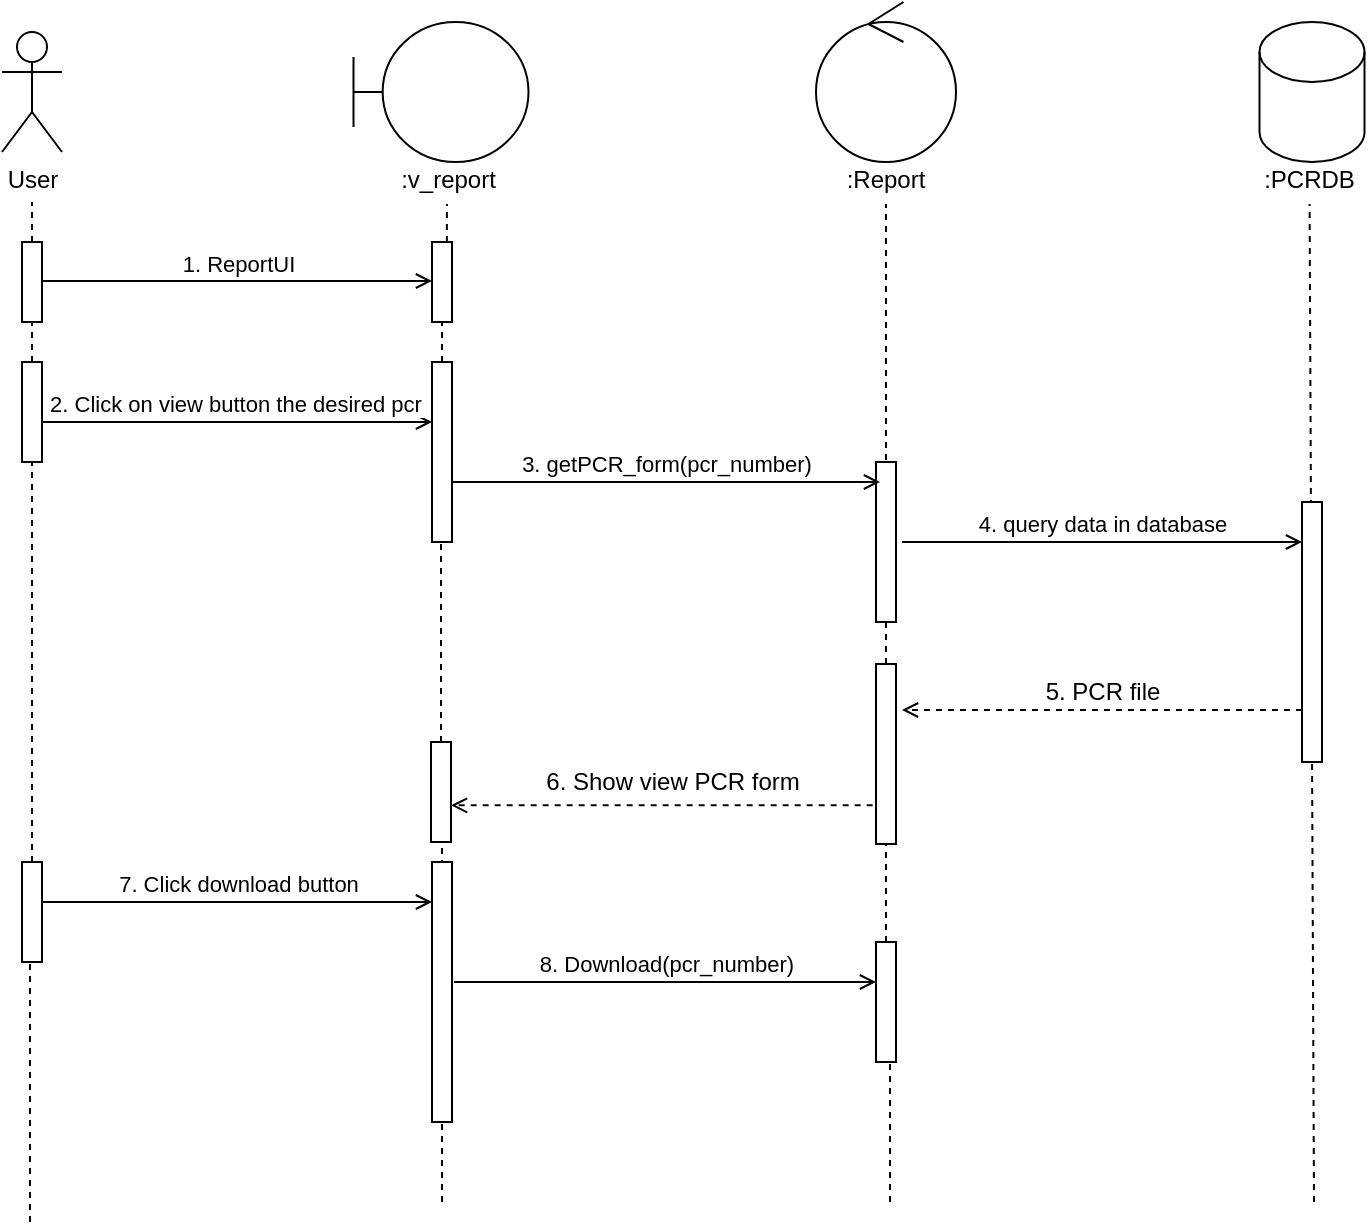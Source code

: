 <mxfile version="13.6.10" type="browser"><diagram id="kgpKYQtTHZ0yAKxKKP6v" name="Page-1"><mxGraphModel dx="1038" dy="548" grid="1" gridSize="10" guides="1" tooltips="1" connect="1" arrows="1" fold="1" page="1" pageScale="1" pageWidth="850" pageHeight="1100" math="0" shadow="0"><root><mxCell id="0"/><mxCell id="1" parent="0"/><mxCell id="rauud1Si17nfukhk4gyO-1" value="User" style="shape=umlActor;verticalLabelPosition=bottom;verticalAlign=top;html=1;outlineConnect=0;" parent="1" vertex="1"><mxGeometry x="90" y="65" width="30" height="60" as="geometry"/></mxCell><mxCell id="rauud1Si17nfukhk4gyO-3" value="" style="shape=umlBoundary;whiteSpace=wrap;html=1;" parent="1" vertex="1"><mxGeometry x="265.75" y="60" width="87.5" height="70" as="geometry"/></mxCell><mxCell id="rauud1Si17nfukhk4gyO-4" value="" style="ellipse;shape=umlControl;whiteSpace=wrap;html=1;" parent="1" vertex="1"><mxGeometry x="497" y="50" width="70" height="80" as="geometry"/></mxCell><mxCell id="rauud1Si17nfukhk4gyO-5" value="" style="shape=cylinder3;whiteSpace=wrap;html=1;boundedLbl=1;backgroundOutline=1;size=15;" parent="1" vertex="1"><mxGeometry x="718.75" y="60" width="52.5" height="70" as="geometry"/></mxCell><mxCell id="rauud1Si17nfukhk4gyO-7" value="" style="endArrow=none;dashed=1;html=1;" parent="1" source="Y4jDeEHZE007pCUQyDBM-3" target="rauud1Si17nfukhk4gyO-10" edge="1"><mxGeometry width="50" height="50" relative="1" as="geometry"><mxPoint x="310" y="660" as="sourcePoint"/><mxPoint x="310" y="70" as="targetPoint"/></mxGeometry></mxCell><mxCell id="rauud1Si17nfukhk4gyO-8" value="" style="endArrow=none;dashed=1;html=1;" parent="1" source="rauud1Si17nfukhk4gyO-21" target="rauud1Si17nfukhk4gyO-11" edge="1"><mxGeometry width="50" height="50" relative="1" as="geometry"><mxPoint x="534.5" y="660" as="sourcePoint"/><mxPoint x="534.5" y="220" as="targetPoint"/></mxGeometry></mxCell><mxCell id="rauud1Si17nfukhk4gyO-9" value="" style="endArrow=none;dashed=1;html=1;" parent="1" target="rauud1Si17nfukhk4gyO-12" edge="1"><mxGeometry width="50" height="50" relative="1" as="geometry"><mxPoint x="746" y="650" as="sourcePoint"/><mxPoint x="745.75" y="217" as="targetPoint"/></mxGeometry></mxCell><mxCell id="rauud1Si17nfukhk4gyO-10" value=":v_report" style="text;align=center;fontStyle=0;verticalAlign=middle;spacingLeft=3;spacingRight=3;strokeColor=none;rotatable=0;points=[[0,0.5],[1,0.5]];portConstraint=eastwest;" parent="1" vertex="1"><mxGeometry x="273.25" y="125" width="80" height="26" as="geometry"/></mxCell><mxCell id="rauud1Si17nfukhk4gyO-11" value=":Report" style="text;align=center;fontStyle=0;verticalAlign=middle;spacingLeft=3;spacingRight=3;strokeColor=none;rotatable=0;points=[[0,0.5],[1,0.5]];portConstraint=eastwest;" parent="1" vertex="1"><mxGeometry x="492" y="125" width="80" height="26" as="geometry"/></mxCell><mxCell id="rauud1Si17nfukhk4gyO-12" value=":PCRDB" style="text;align=center;fontStyle=0;verticalAlign=middle;spacingLeft=3;spacingRight=3;strokeColor=none;rotatable=0;points=[[0,0.5],[1,0.5]];portConstraint=eastwest;" parent="1" vertex="1"><mxGeometry x="718.75" y="125" width="50" height="26" as="geometry"/></mxCell><mxCell id="rauud1Si17nfukhk4gyO-13" value="" style="html=1;points=[];perimeter=orthogonalPerimeter;" parent="1" vertex="1"><mxGeometry x="100" y="230" width="10" height="50" as="geometry"/></mxCell><mxCell id="rauud1Si17nfukhk4gyO-14" value="" style="endArrow=none;dashed=1;html=1;" parent="1" source="x5GWuW0OhlRbJvoWlf_7-9" target="rauud1Si17nfukhk4gyO-13" edge="1"><mxGeometry width="50" height="50" relative="1" as="geometry"><mxPoint x="104" y="560" as="sourcePoint"/><mxPoint x="104.5" y="220" as="targetPoint"/></mxGeometry></mxCell><mxCell id="rauud1Si17nfukhk4gyO-15" value="2. Click on view button the desired pcr&amp;nbsp;" style="html=1;verticalAlign=bottom;endArrow=open;endFill=0;" parent="1" target="rauud1Si17nfukhk4gyO-16" edge="1"><mxGeometry width="80" relative="1" as="geometry"><mxPoint x="110" y="260" as="sourcePoint"/><mxPoint x="190" y="260" as="targetPoint"/></mxGeometry></mxCell><mxCell id="rauud1Si17nfukhk4gyO-16" value="" style="html=1;points=[];perimeter=orthogonalPerimeter;" parent="1" vertex="1"><mxGeometry x="305" y="230" width="10" height="90" as="geometry"/></mxCell><mxCell id="rauud1Si17nfukhk4gyO-17" value="" style="html=1;points=[];perimeter=orthogonalPerimeter;" parent="1" vertex="1"><mxGeometry x="527" y="280" width="10" height="80" as="geometry"/></mxCell><mxCell id="rauud1Si17nfukhk4gyO-18" value="3. getPCR_form(pcr_number)" style="html=1;verticalAlign=bottom;endArrow=open;endFill=0;" parent="1" edge="1"><mxGeometry width="80" relative="1" as="geometry"><mxPoint x="315" y="290" as="sourcePoint"/><mxPoint x="529" y="290.0" as="targetPoint"/></mxGeometry></mxCell><mxCell id="rauud1Si17nfukhk4gyO-19" value="4. query data in database" style="html=1;verticalAlign=bottom;endArrow=open;endFill=0;" parent="1" target="rauud1Si17nfukhk4gyO-20" edge="1"><mxGeometry width="80" relative="1" as="geometry"><mxPoint x="540" y="320" as="sourcePoint"/><mxPoint x="620" y="320" as="targetPoint"/></mxGeometry></mxCell><mxCell id="rauud1Si17nfukhk4gyO-20" value="" style="html=1;points=[];perimeter=orthogonalPerimeter;" parent="1" vertex="1"><mxGeometry x="740" y="300" width="10" height="130" as="geometry"/></mxCell><mxCell id="rauud1Si17nfukhk4gyO-21" value="" style="html=1;points=[];perimeter=orthogonalPerimeter;" parent="1" vertex="1"><mxGeometry x="527" y="381" width="10" height="90" as="geometry"/></mxCell><mxCell id="rauud1Si17nfukhk4gyO-22" value="" style="endArrow=none;dashed=1;html=1;" parent="1" source="x5GWuW0OhlRbJvoWlf_7-14" target="rauud1Si17nfukhk4gyO-21" edge="1"><mxGeometry width="50" height="50" relative="1" as="geometry"><mxPoint x="534" y="650" as="sourcePoint"/><mxPoint x="534.5" y="220" as="targetPoint"/></mxGeometry></mxCell><mxCell id="rauud1Si17nfukhk4gyO-23" value="" style="html=1;verticalAlign=bottom;endArrow=open;endFill=0;dashed=1;" parent="1" source="rauud1Si17nfukhk4gyO-20" edge="1"><mxGeometry width="80" relative="1" as="geometry"><mxPoint x="640" y="400" as="sourcePoint"/><mxPoint x="540" y="404" as="targetPoint"/></mxGeometry></mxCell><mxCell id="rauud1Si17nfukhk4gyO-24" value="5. PCR file " style="text;html=1;align=center;verticalAlign=middle;resizable=0;points=[];autosize=1;" parent="1" vertex="1"><mxGeometry x="605" y="385" width="70" height="20" as="geometry"/></mxCell><mxCell id="x5GWuW0OhlRbJvoWlf_7-3" value="" style="html=1;points=[];perimeter=orthogonalPerimeter;" parent="1" vertex="1"><mxGeometry x="304.5" y="420" width="10" height="50" as="geometry"/></mxCell><mxCell id="x5GWuW0OhlRbJvoWlf_7-4" value="" style="endArrow=none;dashed=1;html=1;" parent="1" target="x5GWuW0OhlRbJvoWlf_7-3" edge="1"><mxGeometry width="50" height="50" relative="1" as="geometry"><mxPoint x="310" y="650" as="sourcePoint"/><mxPoint x="310" y="220" as="targetPoint"/></mxGeometry></mxCell><mxCell id="x5GWuW0OhlRbJvoWlf_7-6" value="" style="html=1;verticalAlign=bottom;endArrow=open;endFill=0;dashed=1;exitX=-0.167;exitY=0.785;exitDx=0;exitDy=0;exitPerimeter=0;" parent="1" source="rauud1Si17nfukhk4gyO-21" target="x5GWuW0OhlRbJvoWlf_7-3" edge="1"><mxGeometry width="80" relative="1" as="geometry"><mxPoint x="515" y="405" as="sourcePoint"/><mxPoint x="315" y="405" as="targetPoint"/></mxGeometry></mxCell><mxCell id="x5GWuW0OhlRbJvoWlf_7-7" value="6. Show view PCR form" style="text;html=1;align=center;verticalAlign=middle;resizable=0;points=[];autosize=1;" parent="1" vertex="1"><mxGeometry x="355" y="430" width="140" height="20" as="geometry"/></mxCell><mxCell id="x5GWuW0OhlRbJvoWlf_7-9" value="" style="html=1;points=[];perimeter=orthogonalPerimeter;" parent="1" vertex="1"><mxGeometry x="100" y="480" width="10" height="50" as="geometry"/></mxCell><mxCell id="x5GWuW0OhlRbJvoWlf_7-10" value="" style="endArrow=none;dashed=1;html=1;" parent="1" target="x5GWuW0OhlRbJvoWlf_7-9" edge="1"><mxGeometry width="50" height="50" relative="1" as="geometry"><mxPoint x="104" y="660" as="sourcePoint"/><mxPoint x="104" y="280" as="targetPoint"/></mxGeometry></mxCell><mxCell id="x5GWuW0OhlRbJvoWlf_7-12" value="" style="html=1;points=[];perimeter=orthogonalPerimeter;" parent="1" vertex="1"><mxGeometry x="305" y="480" width="10" height="130" as="geometry"/></mxCell><mxCell id="x5GWuW0OhlRbJvoWlf_7-13" value="7. Click download button" style="html=1;verticalAlign=bottom;endArrow=open;endFill=0;" parent="1" target="x5GWuW0OhlRbJvoWlf_7-12" edge="1"><mxGeometry width="80" relative="1" as="geometry"><mxPoint x="110" y="500" as="sourcePoint"/><mxPoint x="190" y="500" as="targetPoint"/></mxGeometry></mxCell><mxCell id="x5GWuW0OhlRbJvoWlf_7-14" value="" style="html=1;points=[];perimeter=orthogonalPerimeter;" parent="1" vertex="1"><mxGeometry x="527" y="520" width="10" height="60" as="geometry"/></mxCell><mxCell id="x5GWuW0OhlRbJvoWlf_7-15" value="" style="endArrow=none;dashed=1;html=1;" parent="1" target="x5GWuW0OhlRbJvoWlf_7-14" edge="1"><mxGeometry width="50" height="50" relative="1" as="geometry"><mxPoint x="534" y="650" as="sourcePoint"/><mxPoint x="534" y="470" as="targetPoint"/></mxGeometry></mxCell><mxCell id="x5GWuW0OhlRbJvoWlf_7-16" value="8. Download(pcr_number)" style="html=1;verticalAlign=bottom;endArrow=open;endFill=0;" parent="1" target="x5GWuW0OhlRbJvoWlf_7-14" edge="1"><mxGeometry width="80" relative="1" as="geometry"><mxPoint x="316" y="540" as="sourcePoint"/><mxPoint x="396" y="540" as="targetPoint"/></mxGeometry></mxCell><mxCell id="Y4jDeEHZE007pCUQyDBM-1" value="" style="html=1;points=[];perimeter=orthogonalPerimeter;" parent="1" vertex="1"><mxGeometry x="100" y="170" width="10" height="40" as="geometry"/></mxCell><mxCell id="Y4jDeEHZE007pCUQyDBM-2" value="" style="endArrow=none;dashed=1;html=1;" parent="1" source="13XS80n63Q0X-SPPdlQA-3" edge="1"><mxGeometry width="50" height="50" relative="1" as="geometry"><mxPoint x="104" y="230" as="sourcePoint"/><mxPoint x="105" y="150" as="targetPoint"/><Array as="points"/></mxGeometry></mxCell><mxCell id="Y4jDeEHZE007pCUQyDBM-3" value="" style="html=1;points=[];perimeter=orthogonalPerimeter;" parent="1" vertex="1"><mxGeometry x="305" y="170" width="10" height="40" as="geometry"/></mxCell><mxCell id="Y4jDeEHZE007pCUQyDBM-4" value="" style="endArrow=none;dashed=1;html=1;" parent="1" source="13XS80n63Q0X-SPPdlQA-1" target="Y4jDeEHZE007pCUQyDBM-3" edge="1"><mxGeometry width="50" height="50" relative="1" as="geometry"><mxPoint x="309.983" y="420" as="sourcePoint"/><mxPoint x="309.983" y="66" as="targetPoint"/></mxGeometry></mxCell><mxCell id="Y4jDeEHZE007pCUQyDBM-5" value="1. ReportUI" style="html=1;verticalAlign=bottom;endArrow=open;endFill=0;" parent="1" edge="1"><mxGeometry width="80" relative="1" as="geometry"><mxPoint x="110" y="189.5" as="sourcePoint"/><mxPoint x="305" y="189.5" as="targetPoint"/></mxGeometry></mxCell><mxCell id="13XS80n63Q0X-SPPdlQA-1" value="" style="html=1;points=[];perimeter=orthogonalPerimeter;" parent="1" vertex="1"><mxGeometry x="305" y="230" width="10" height="90" as="geometry"/></mxCell><mxCell id="13XS80n63Q0X-SPPdlQA-2" value="" style="endArrow=none;dashed=1;html=1;" parent="1" source="x5GWuW0OhlRbJvoWlf_7-3" target="13XS80n63Q0X-SPPdlQA-1" edge="1"><mxGeometry width="50" height="50" relative="1" as="geometry"><mxPoint x="309.5" y="420" as="sourcePoint"/><mxPoint x="309.5" y="210" as="targetPoint"/></mxGeometry></mxCell><mxCell id="13XS80n63Q0X-SPPdlQA-3" value="" style="html=1;points=[];perimeter=orthogonalPerimeter;" parent="1" vertex="1"><mxGeometry x="100" y="170" width="10" height="40" as="geometry"/></mxCell><mxCell id="13XS80n63Q0X-SPPdlQA-4" value="" style="endArrow=none;dashed=1;html=1;" parent="1" source="rauud1Si17nfukhk4gyO-13" target="13XS80n63Q0X-SPPdlQA-3" edge="1"><mxGeometry width="50" height="50" relative="1" as="geometry"><mxPoint x="105" y="230" as="sourcePoint"/><mxPoint x="105" y="150" as="targetPoint"/><Array as="points"/></mxGeometry></mxCell></root></mxGraphModel></diagram></mxfile>
